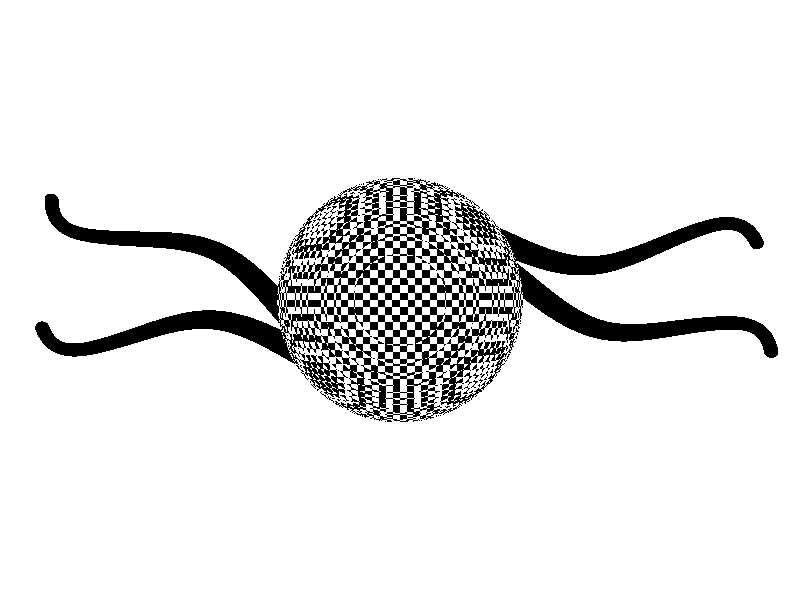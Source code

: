 #include "colors.inc"

background { color White }

light_source {
   <10, 100, -100>
   color White
}

light_source {
   <10, 100, 100>
   color White
}

global_settings { ambient_light <1, 1, 1> * 1 }

camera {
   location <0, 0, -100>
   look_at  <0, 0, 2>
}

#if (clock < 0.5)
#declare A = clock * -5;
#declare B = clock * 4;
#declare C = clock * -9;
#declare D = clock * 7;
#else
#declare A = clock * -5;
#declare B = clock * 2;
#declare C = clock * -9;
#declare D = clock * 3;
#end

#declare Tentakel = union {
#declare R = 5;
#declare r = 1;
#declare L = 10;
#declare P = 1;

#declare points = 7;
#declare pt = 0;

   sphere_sweep {
      b_spline points + 1
      <0, 0, 0>, 1
#while (pt < points)
      <R * cos(pt * P + 5 * A) + 5 * R * cos(pt * P * 0.1 * B), pt * L, R * sin(pt * P + 5 * C) + 5 * R * sin(pt * P * 0.1 * D)>, r 
#declare r = r + 0.2;
#declare pt = pt + 1;
#end
   }

   pigment { color Black }
   finish { ambient 0.5 phong 0.7 phong_size 20 reflection { 0.0 } }
}


#declare Viech = union {
   object {
      Tentakel
      rotate 90 * z
      translate <62, -15, 1>
   }

   object {
      Tentakel
      rotate 75 * z
      translate <58, -33, 1>
   }

   sphere {
      <0, 0, 0>, 20
      pigment { checker Black White }
   }

   object {
      Tentakel
      rotate -115 * z
      translate <-50, 40, 1>
   }

   object {
      Tentakel
      rotate -95 * z
      translate <-60, 20, 1>
   }
}

object { Viech }